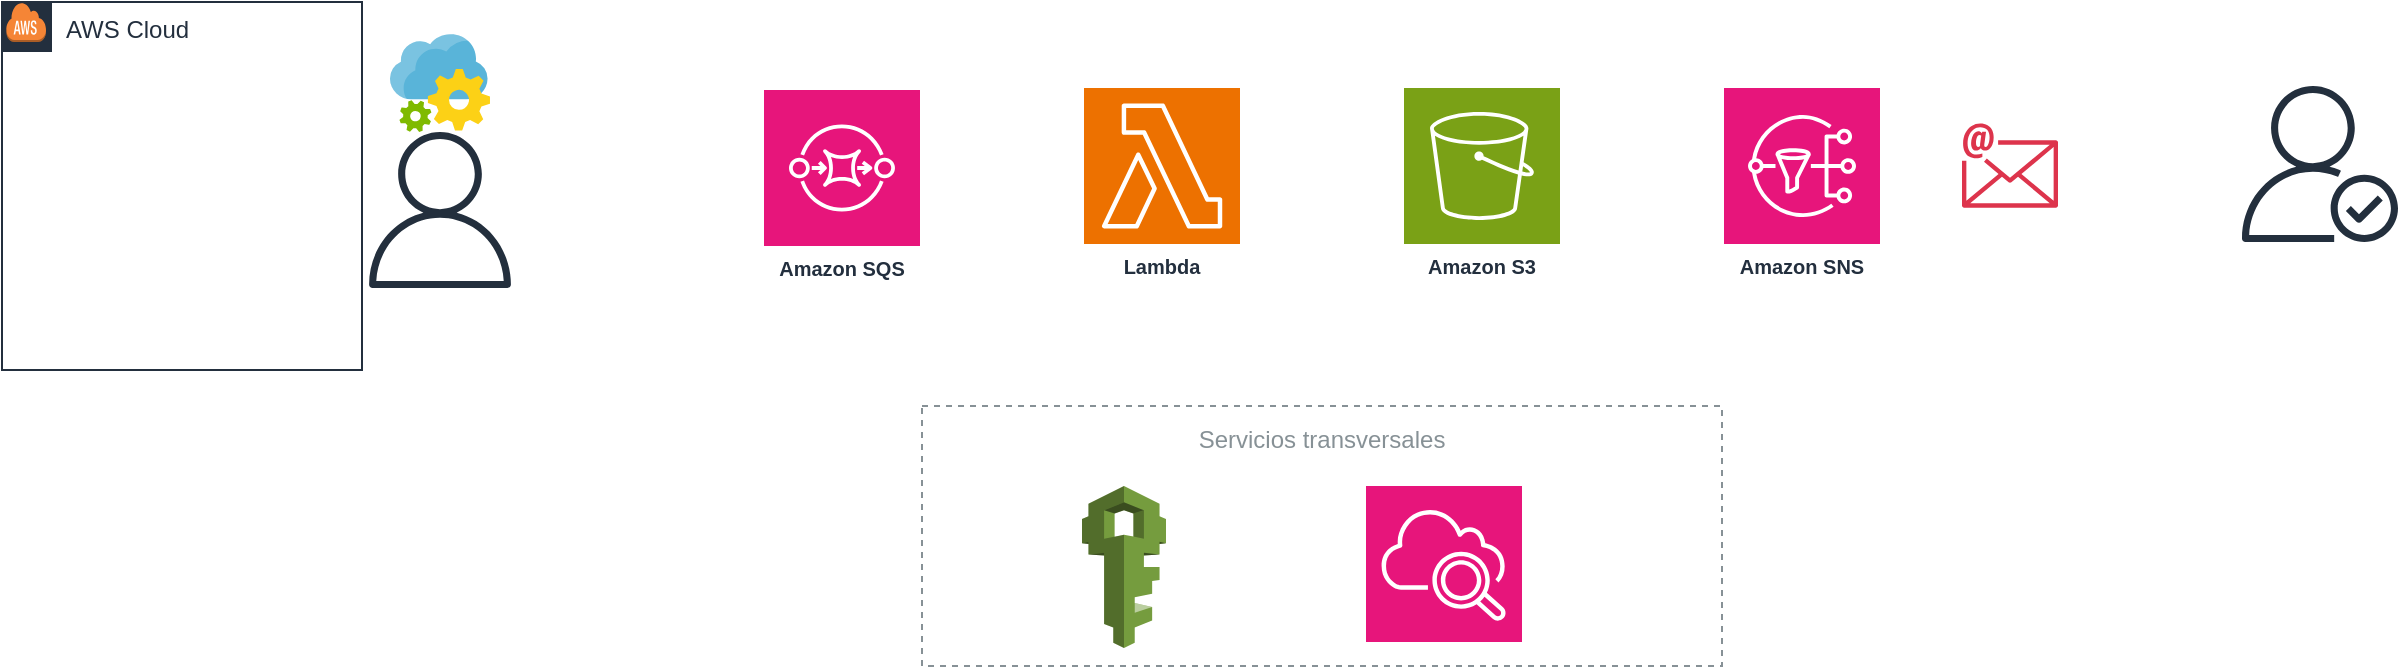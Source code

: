 <mxfile version="24.8.4">
  <diagram name="Página-1" id="q6vjIyBOqwrU2EMw6Zm3">
    <mxGraphModel dx="1910" dy="2896" grid="1" gridSize="10" guides="1" tooltips="1" connect="1" arrows="1" fold="1" page="1" pageScale="1" pageWidth="827" pageHeight="1169" math="0" shadow="0">
      <root>
        <mxCell id="0" />
        <mxCell id="1" parent="0" />
        <mxCell id="qJ5r8cEGt5Bqexi7enRZ-4" value="Amazon SQS" style="sketch=0;outlineConnect=0;fontColor=#232F3E;gradientColor=none;strokeColor=#ffffff;fillColor=#e7157b;dashed=0;verticalLabelPosition=middle;verticalAlign=bottom;align=center;html=1;whiteSpace=wrap;fontSize=10;fontStyle=1;spacing=3;shape=mxgraph.aws4.productIcon;prIcon=mxgraph.aws4.sqs;" parent="1" vertex="1">
          <mxGeometry x="120" y="-1959" width="80" height="100" as="geometry" />
        </mxCell>
        <mxCell id="qJ5r8cEGt5Bqexi7enRZ-14" value="Lambda" style="sketch=0;outlineConnect=0;fontColor=#232F3E;gradientColor=none;strokeColor=#ffffff;fillColor=#e7157b;dashed=0;verticalLabelPosition=middle;verticalAlign=bottom;align=center;html=1;whiteSpace=wrap;fontSize=10;fontStyle=1;spacing=3;shape=mxgraph.aws4.productIcon;prIcon=mxgraph.aws4.sqs;" parent="1" vertex="1">
          <mxGeometry x="280" y="-1960" width="80" height="100" as="geometry" />
        </mxCell>
        <mxCell id="qJ5r8cEGt5Bqexi7enRZ-15" value="" style="sketch=0;points=[[0,0,0],[0.25,0,0],[0.5,0,0],[0.75,0,0],[1,0,0],[0,1,0],[0.25,1,0],[0.5,1,0],[0.75,1,0],[1,1,0],[0,0.25,0],[0,0.5,0],[0,0.75,0],[1,0.25,0],[1,0.5,0],[1,0.75,0]];outlineConnect=0;fontColor=#232F3E;fillColor=#ED7100;strokeColor=#ffffff;dashed=0;verticalLabelPosition=bottom;verticalAlign=top;align=center;html=1;fontSize=12;fontStyle=0;aspect=fixed;shape=mxgraph.aws4.resourceIcon;resIcon=mxgraph.aws4.lambda;" parent="1" vertex="1">
          <mxGeometry x="281" y="-1959" width="78" height="78" as="geometry" />
        </mxCell>
        <mxCell id="qJ5r8cEGt5Bqexi7enRZ-18" value="Amazon SNS" style="sketch=0;outlineConnect=0;fontColor=#232F3E;gradientColor=none;strokeColor=#ffffff;fillColor=#e7157b;dashed=0;verticalLabelPosition=middle;verticalAlign=bottom;align=center;html=1;whiteSpace=wrap;fontSize=10;fontStyle=1;spacing=3;shape=mxgraph.aws4.productIcon;prIcon=mxgraph.aws4.sns;" parent="1" vertex="1">
          <mxGeometry x="600" y="-1960" width="80" height="100" as="geometry" />
        </mxCell>
        <mxCell id="qJ5r8cEGt5Bqexi7enRZ-19" value="Servicios transversales" style="outlineConnect=0;gradientColor=none;html=1;whiteSpace=wrap;fontSize=12;fontStyle=0;strokeColor=#879196;fillColor=none;verticalAlign=top;align=center;fontColor=#879196;dashed=1;spacingTop=3;" parent="1" vertex="1">
          <mxGeometry x="200" y="-1800" width="400" height="130" as="geometry" />
        </mxCell>
        <mxCell id="qJ5r8cEGt5Bqexi7enRZ-21" value="" style="outlineConnect=0;dashed=0;verticalLabelPosition=bottom;verticalAlign=top;align=center;html=1;shape=mxgraph.aws3.iam;fillColor=#759C3E;gradientColor=none;" parent="1" vertex="1">
          <mxGeometry x="280" y="-1760" width="42" height="81" as="geometry" />
        </mxCell>
        <mxCell id="qJ5r8cEGt5Bqexi7enRZ-22" value="" style="sketch=0;points=[[0,0,0],[0.25,0,0],[0.5,0,0],[0.75,0,0],[1,0,0],[0,1,0],[0.25,1,0],[0.5,1,0],[0.75,1,0],[1,1,0],[0,0.25,0],[0,0.5,0],[0,0.75,0],[1,0.25,0],[1,0.5,0],[1,0.75,0]];points=[[0,0,0],[0.25,0,0],[0.5,0,0],[0.75,0,0],[1,0,0],[0,1,0],[0.25,1,0],[0.5,1,0],[0.75,1,0],[1,1,0],[0,0.25,0],[0,0.5,0],[0,0.75,0],[1,0.25,0],[1,0.5,0],[1,0.75,0]];outlineConnect=0;fontColor=#232F3E;fillColor=#E7157B;strokeColor=#ffffff;dashed=0;verticalLabelPosition=bottom;verticalAlign=top;align=center;html=1;fontSize=12;fontStyle=0;aspect=fixed;shape=mxgraph.aws4.resourceIcon;resIcon=mxgraph.aws4.cloudwatch_2;" parent="1" vertex="1">
          <mxGeometry x="422" y="-1760" width="78" height="78" as="geometry" />
        </mxCell>
        <mxCell id="tb1RHoqSBSulVYjN283y-7" value="AWS Cloud" style="points=[[0,0],[0.25,0],[0.5,0],[0.75,0],[1,0],[1,0.25],[1,0.5],[1,0.75],[1,1],[0.75,1],[0.5,1],[0.25,1],[0,1],[0,0.75],[0,0.5],[0,0.25]];outlineConnect=0;gradientColor=none;html=1;whiteSpace=wrap;fontSize=12;fontStyle=0;container=1;pointerEvents=0;collapsible=0;recursiveResize=0;shape=mxgraph.aws4.group;grIcon=mxgraph.aws4.group_aws_cloud;strokeColor=#232F3E;fillColor=none;verticalAlign=top;align=left;spacingLeft=30;fontColor=#232F3E;dashed=0;" vertex="1" parent="1">
          <mxGeometry x="-260" y="-2002" width="180" height="184" as="geometry" />
        </mxCell>
        <mxCell id="tb1RHoqSBSulVYjN283y-2" value="" style="dashed=0;html=1;shape=mxgraph.aws3.cloud;fillColor=#F58536;gradientColor=none;dashed=0;" vertex="1" parent="tb1RHoqSBSulVYjN283y-7">
          <mxGeometry x="2" width="20" height="20" as="geometry" />
        </mxCell>
        <mxCell id="tb1RHoqSBSulVYjN283y-9" value="Amazon S3" style="sketch=0;outlineConnect=0;fontColor=#232F3E;gradientColor=none;strokeColor=#ffffff;fillColor=#7aa116;dashed=0;verticalLabelPosition=middle;verticalAlign=bottom;align=center;html=1;whiteSpace=wrap;fontSize=10;fontStyle=1;spacing=3;shape=mxgraph.aws4.productIcon;prIcon=mxgraph.aws4.s3;" vertex="1" parent="1">
          <mxGeometry x="440" y="-1960" width="80" height="100" as="geometry" />
        </mxCell>
        <mxCell id="tb1RHoqSBSulVYjN283y-11" value="" style="sketch=0;outlineConnect=0;fontColor=#232F3E;gradientColor=none;fillColor=#DD344C;strokeColor=none;dashed=0;verticalLabelPosition=bottom;verticalAlign=top;align=center;html=1;fontSize=12;fontStyle=0;aspect=fixed;shape=mxgraph.aws4.email;" vertex="1" parent="1">
          <mxGeometry x="720" y="-1941.46" width="48" height="42.46" as="geometry" />
        </mxCell>
        <mxCell id="tb1RHoqSBSulVYjN283y-12" value="" style="sketch=0;outlineConnect=0;fontColor=#232F3E;gradientColor=none;fillColor=#232F3D;strokeColor=none;dashed=0;verticalLabelPosition=bottom;verticalAlign=top;align=center;html=1;fontSize=12;fontStyle=0;aspect=fixed;pointerEvents=1;shape=mxgraph.aws4.authenticated_user;" vertex="1" parent="1">
          <mxGeometry x="860" y="-1960" width="78" height="78" as="geometry" />
        </mxCell>
        <mxCell id="tb1RHoqSBSulVYjN283y-15" value="" style="sketch=0;outlineConnect=0;fontColor=#232F3E;gradientColor=none;fillColor=#232F3D;strokeColor=none;dashed=0;verticalLabelPosition=bottom;verticalAlign=top;align=center;html=1;fontSize=12;fontStyle=0;aspect=fixed;pointerEvents=1;shape=mxgraph.aws4.user;" vertex="1" parent="1">
          <mxGeometry x="-80" y="-1937" width="78" height="78" as="geometry" />
        </mxCell>
        <mxCell id="tb1RHoqSBSulVYjN283y-16" value="" style="image;sketch=0;aspect=fixed;html=1;points=[];align=center;fontSize=12;image=img/lib/mscae/App_Configuration.svg;" vertex="1" parent="1">
          <mxGeometry x="-66" y="-1986" width="50" height="49" as="geometry" />
        </mxCell>
      </root>
    </mxGraphModel>
  </diagram>
</mxfile>
